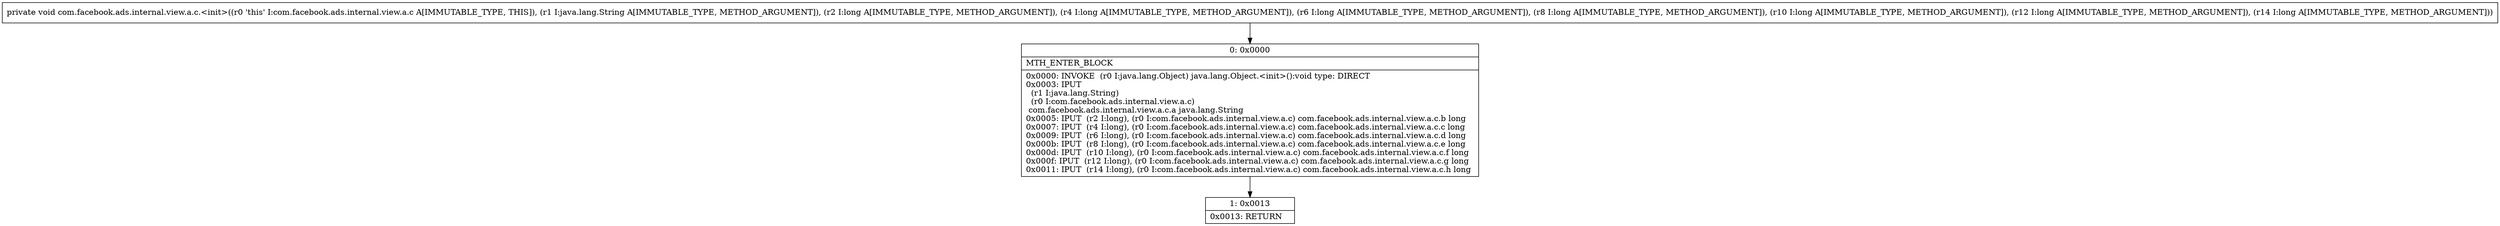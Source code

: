 digraph "CFG forcom.facebook.ads.internal.view.a.c.\<init\>(Ljava\/lang\/String;JJJJJJJ)V" {
Node_0 [shape=record,label="{0\:\ 0x0000|MTH_ENTER_BLOCK\l|0x0000: INVOKE  (r0 I:java.lang.Object) java.lang.Object.\<init\>():void type: DIRECT \l0x0003: IPUT  \l  (r1 I:java.lang.String)\l  (r0 I:com.facebook.ads.internal.view.a.c)\l com.facebook.ads.internal.view.a.c.a java.lang.String \l0x0005: IPUT  (r2 I:long), (r0 I:com.facebook.ads.internal.view.a.c) com.facebook.ads.internal.view.a.c.b long \l0x0007: IPUT  (r4 I:long), (r0 I:com.facebook.ads.internal.view.a.c) com.facebook.ads.internal.view.a.c.c long \l0x0009: IPUT  (r6 I:long), (r0 I:com.facebook.ads.internal.view.a.c) com.facebook.ads.internal.view.a.c.d long \l0x000b: IPUT  (r8 I:long), (r0 I:com.facebook.ads.internal.view.a.c) com.facebook.ads.internal.view.a.c.e long \l0x000d: IPUT  (r10 I:long), (r0 I:com.facebook.ads.internal.view.a.c) com.facebook.ads.internal.view.a.c.f long \l0x000f: IPUT  (r12 I:long), (r0 I:com.facebook.ads.internal.view.a.c) com.facebook.ads.internal.view.a.c.g long \l0x0011: IPUT  (r14 I:long), (r0 I:com.facebook.ads.internal.view.a.c) com.facebook.ads.internal.view.a.c.h long \l}"];
Node_1 [shape=record,label="{1\:\ 0x0013|0x0013: RETURN   \l}"];
MethodNode[shape=record,label="{private void com.facebook.ads.internal.view.a.c.\<init\>((r0 'this' I:com.facebook.ads.internal.view.a.c A[IMMUTABLE_TYPE, THIS]), (r1 I:java.lang.String A[IMMUTABLE_TYPE, METHOD_ARGUMENT]), (r2 I:long A[IMMUTABLE_TYPE, METHOD_ARGUMENT]), (r4 I:long A[IMMUTABLE_TYPE, METHOD_ARGUMENT]), (r6 I:long A[IMMUTABLE_TYPE, METHOD_ARGUMENT]), (r8 I:long A[IMMUTABLE_TYPE, METHOD_ARGUMENT]), (r10 I:long A[IMMUTABLE_TYPE, METHOD_ARGUMENT]), (r12 I:long A[IMMUTABLE_TYPE, METHOD_ARGUMENT]), (r14 I:long A[IMMUTABLE_TYPE, METHOD_ARGUMENT])) }"];
MethodNode -> Node_0;
Node_0 -> Node_1;
}

